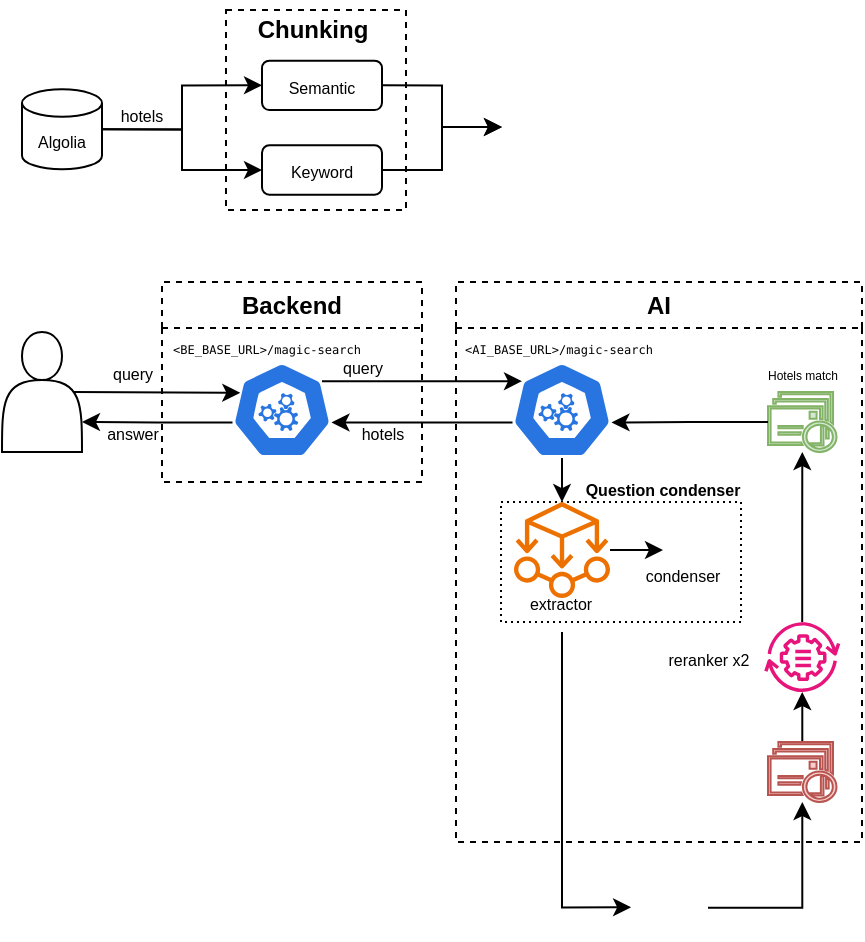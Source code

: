 <mxfile version="26.0.10">
  <diagram name="Page-1" id="5X3dBXRXWdkYPxm0ryFK">
    <mxGraphModel dx="985" dy="468" grid="1" gridSize="10" guides="1" tooltips="1" connect="1" arrows="1" fold="1" page="1" pageScale="1" pageWidth="850" pageHeight="1100" math="0" shadow="0">
      <root>
        <mxCell id="0" />
        <mxCell id="1" parent="0" />
        <mxCell id="H8_XszAOwpfboCvCeZQK-14" value="" style="rounded=0;whiteSpace=wrap;html=1;fillColor=none;dashed=1;" vertex="1" parent="1">
          <mxGeometry x="192" y="244" width="90" height="100" as="geometry" />
        </mxCell>
        <mxCell id="H8_XszAOwpfboCvCeZQK-7" style="edgeStyle=orthogonalEdgeStyle;rounded=0;orthogonalLoop=1;jettySize=auto;html=1;exitX=1;exitY=0.5;exitDx=0;exitDy=0;exitPerimeter=0;entryX=0;entryY=0.5;entryDx=0;entryDy=0;" edge="1" parent="1" source="H8_XszAOwpfboCvCeZQK-1" target="H8_XszAOwpfboCvCeZQK-5">
          <mxGeometry relative="1" as="geometry" />
        </mxCell>
        <mxCell id="H8_XszAOwpfboCvCeZQK-8" style="edgeStyle=orthogonalEdgeStyle;rounded=0;orthogonalLoop=1;jettySize=auto;html=1;exitX=1;exitY=0.5;exitDx=0;exitDy=0;exitPerimeter=0;entryX=0;entryY=0.5;entryDx=0;entryDy=0;" edge="1" parent="1" source="H8_XszAOwpfboCvCeZQK-1" target="H8_XszAOwpfboCvCeZQK-6">
          <mxGeometry relative="1" as="geometry" />
        </mxCell>
        <mxCell id="H8_XszAOwpfboCvCeZQK-1" value="&lt;font style=&quot;font-size: 8px;&quot;&gt;Algolia&lt;/font&gt;" style="shape=cylinder3;whiteSpace=wrap;html=1;boundedLbl=1;backgroundOutline=1;size=6.842;" vertex="1" parent="1">
          <mxGeometry x="90" y="283.66" width="40" height="40" as="geometry" />
        </mxCell>
        <mxCell id="H8_XszAOwpfboCvCeZQK-12" style="edgeStyle=orthogonalEdgeStyle;rounded=0;orthogonalLoop=1;jettySize=auto;html=1;exitX=1;exitY=0.5;exitDx=0;exitDy=0;entryX=0;entryY=0.5;entryDx=0;entryDy=0;" edge="1" parent="1" source="H8_XszAOwpfboCvCeZQK-5" target="H8_XszAOwpfboCvCeZQK-13">
          <mxGeometry relative="1" as="geometry">
            <mxPoint x="320" y="302.657" as="targetPoint" />
          </mxGeometry>
        </mxCell>
        <mxCell id="H8_XszAOwpfboCvCeZQK-5" value="&lt;font style=&quot;font-size: 8px;&quot;&gt;Semantic&lt;/font&gt;" style="rounded=1;whiteSpace=wrap;html=1;" vertex="1" parent="1">
          <mxGeometry x="210" y="269.32" width="60" height="24.68" as="geometry" />
        </mxCell>
        <mxCell id="H8_XszAOwpfboCvCeZQK-11" style="edgeStyle=orthogonalEdgeStyle;rounded=0;orthogonalLoop=1;jettySize=auto;html=1;exitX=1;exitY=0.5;exitDx=0;exitDy=0;entryX=0;entryY=0.5;entryDx=0;entryDy=0;" edge="1" parent="1" source="H8_XszAOwpfboCvCeZQK-6" target="H8_XszAOwpfboCvCeZQK-13">
          <mxGeometry relative="1" as="geometry">
            <mxPoint x="320" y="302.657" as="targetPoint" />
          </mxGeometry>
        </mxCell>
        <mxCell id="H8_XszAOwpfboCvCeZQK-6" value="&lt;font style=&quot;font-size: 8px;&quot;&gt;Keyword&lt;/font&gt;" style="rounded=1;whiteSpace=wrap;html=1;" vertex="1" parent="1">
          <mxGeometry x="210" y="311.66" width="60" height="24.68" as="geometry" />
        </mxCell>
        <mxCell id="H8_XszAOwpfboCvCeZQK-13" value="" style="shape=image;verticalLabelPosition=bottom;labelBackgroundColor=default;verticalAlign=top;aspect=fixed;imageAspect=0;image=https://raw.githubusercontent.com/deepset-ai/haystack-integrations/main/logos/weaviate.png;" vertex="1" parent="1">
          <mxGeometry x="330" y="286.66" width="35" height="31.75" as="geometry" />
        </mxCell>
        <mxCell id="H8_XszAOwpfboCvCeZQK-15" value="&lt;b&gt;Chunking&lt;/b&gt;" style="text;html=1;align=center;verticalAlign=middle;resizable=0;points=[];autosize=1;strokeColor=none;fillColor=none;" vertex="1" parent="1">
          <mxGeometry x="195" y="239.32" width="80" height="30" as="geometry" />
        </mxCell>
        <mxCell id="H8_XszAOwpfboCvCeZQK-16" value="&lt;font style=&quot;font-size: 8px;&quot;&gt;hotels&lt;/font&gt;" style="text;html=1;align=center;verticalAlign=middle;whiteSpace=wrap;rounded=0;" vertex="1" parent="1">
          <mxGeometry x="120" y="280.66" width="60" height="30" as="geometry" />
        </mxCell>
        <mxCell id="H8_XszAOwpfboCvCeZQK-17" value="" style="shape=actor;whiteSpace=wrap;html=1;" vertex="1" parent="1">
          <mxGeometry x="80" y="405" width="40" height="60" as="geometry" />
        </mxCell>
        <mxCell id="H8_XszAOwpfboCvCeZQK-18" value="Backend" style="swimlane;whiteSpace=wrap;html=1;dashed=1;" vertex="1" parent="1">
          <mxGeometry x="160" y="380" width="130" height="100" as="geometry" />
        </mxCell>
        <mxCell id="H8_XszAOwpfboCvCeZQK-19" value="" style="aspect=fixed;sketch=0;html=1;dashed=0;whitespace=wrap;verticalLabelPosition=bottom;verticalAlign=top;fillColor=#2875E2;strokeColor=#ffffff;points=[[0.005,0.63,0],[0.1,0.2,0],[0.9,0.2,0],[0.5,0,0],[0.995,0.63,0],[0.72,0.99,0],[0.5,1,0],[0.28,0.99,0]];shape=mxgraph.kubernetes.icon2;prIcon=api" vertex="1" parent="H8_XszAOwpfboCvCeZQK-18">
          <mxGeometry x="35" y="40" width="50" height="48" as="geometry" />
        </mxCell>
        <mxCell id="H8_XszAOwpfboCvCeZQK-20" value="&lt;pre&gt;&lt;font style=&quot;font-size: 6px;&quot;&gt;&amp;lt;BE_BASE_URL&amp;gt;/magic-search&lt;/font&gt;&lt;/pre&gt;" style="text;html=1;align=center;verticalAlign=middle;resizable=0;points=[];autosize=1;strokeColor=none;fillColor=none;" vertex="1" parent="H8_XszAOwpfboCvCeZQK-18">
          <mxGeometry x="-8" y="7" width="120" height="50" as="geometry" />
        </mxCell>
        <mxCell id="H8_XszAOwpfboCvCeZQK-24" value="&lt;font style=&quot;font-size: 8px;&quot;&gt;query&lt;/font&gt;" style="text;html=1;align=center;verticalAlign=middle;resizable=0;points=[];autosize=1;strokeColor=none;fillColor=none;" vertex="1" parent="H8_XszAOwpfboCvCeZQK-18">
          <mxGeometry x="80" y="27" width="40" height="30" as="geometry" />
        </mxCell>
        <mxCell id="H8_XszAOwpfboCvCeZQK-26" value="&lt;font style=&quot;font-size: 8px;&quot;&gt;hotels&lt;/font&gt;" style="text;html=1;align=center;verticalAlign=middle;resizable=0;points=[];autosize=1;strokeColor=none;fillColor=none;" vertex="1" parent="H8_XszAOwpfboCvCeZQK-18">
          <mxGeometry x="90" y="60" width="40" height="30" as="geometry" />
        </mxCell>
        <mxCell id="H8_XszAOwpfboCvCeZQK-27" value="&lt;font style=&quot;font-size: 8px;&quot;&gt;query&lt;/font&gt;" style="text;html=1;align=center;verticalAlign=middle;resizable=0;points=[];autosize=1;strokeColor=none;fillColor=none;" vertex="1" parent="1">
          <mxGeometry x="125" y="410" width="40" height="30" as="geometry" />
        </mxCell>
        <mxCell id="H8_XszAOwpfboCvCeZQK-28" value="AI" style="swimlane;whiteSpace=wrap;html=1;strokeColor=default;dashed=1;" vertex="1" parent="1">
          <mxGeometry x="307" y="380" width="203" height="280" as="geometry" />
        </mxCell>
        <mxCell id="H8_XszAOwpfboCvCeZQK-29" value="" style="rounded=0;whiteSpace=wrap;html=1;fillColor=none;dashed=1;dashPattern=1 2;" vertex="1" parent="H8_XszAOwpfboCvCeZQK-28">
          <mxGeometry x="22.5" y="110" width="120" height="60" as="geometry" />
        </mxCell>
        <mxCell id="H8_XszAOwpfboCvCeZQK-30" style="edgeStyle=orthogonalEdgeStyle;rounded=0;orthogonalLoop=1;jettySize=auto;html=1;exitX=0.5;exitY=1;exitDx=0;exitDy=0;exitPerimeter=0;" edge="1" parent="H8_XszAOwpfboCvCeZQK-28" source="H8_XszAOwpfboCvCeZQK-31" target="H8_XszAOwpfboCvCeZQK-34">
          <mxGeometry relative="1" as="geometry" />
        </mxCell>
        <mxCell id="H8_XszAOwpfboCvCeZQK-31" value="" style="aspect=fixed;sketch=0;html=1;dashed=0;whitespace=wrap;verticalLabelPosition=bottom;verticalAlign=top;fillColor=#2875E2;strokeColor=#ffffff;points=[[0.005,0.63,0],[0.1,0.2,0],[0.9,0.2,0],[0.5,0,0],[0.995,0.63,0],[0.72,0.99,0],[0.5,1,0],[0.28,0.99,0]];shape=mxgraph.kubernetes.icon2;prIcon=api" vertex="1" parent="H8_XszAOwpfboCvCeZQK-28">
          <mxGeometry x="28" y="40" width="50" height="48" as="geometry" />
        </mxCell>
        <mxCell id="H8_XszAOwpfboCvCeZQK-32" value="&lt;pre&gt;&lt;font style=&quot;font-size: 6px;&quot;&gt;&amp;lt;AI_BASE_URL&amp;gt;/magic-search&lt;/font&gt;&lt;/pre&gt;" style="text;html=1;align=center;verticalAlign=middle;resizable=0;points=[];autosize=1;strokeColor=none;fillColor=none;" vertex="1" parent="H8_XszAOwpfboCvCeZQK-28">
          <mxGeometry x="-9" y="7" width="120" height="50" as="geometry" />
        </mxCell>
        <mxCell id="H8_XszAOwpfboCvCeZQK-33" style="edgeStyle=orthogonalEdgeStyle;rounded=0;orthogonalLoop=1;jettySize=auto;html=1;entryX=0;entryY=0.5;entryDx=0;entryDy=0;" edge="1" parent="H8_XszAOwpfboCvCeZQK-28" source="H8_XszAOwpfboCvCeZQK-34" target="H8_XszAOwpfboCvCeZQK-41">
          <mxGeometry relative="1" as="geometry" />
        </mxCell>
        <mxCell id="H8_XszAOwpfboCvCeZQK-34" value="" style="sketch=0;outlineConnect=0;fontColor=#232F3E;gradientColor=none;fillColor=#ED7100;strokeColor=none;dashed=0;verticalLabelPosition=bottom;verticalAlign=top;align=center;html=1;fontSize=12;fontStyle=0;aspect=fixed;pointerEvents=1;shape=mxgraph.aws4.ec2_aws_microservice_extractor_for_net;rotation=0;" vertex="1" parent="H8_XszAOwpfboCvCeZQK-28">
          <mxGeometry x="29" y="110" width="48" height="48" as="geometry" />
        </mxCell>
        <mxCell id="H8_XszAOwpfboCvCeZQK-35" value="&lt;font style=&quot;font-size: 8px;&quot;&gt;extractor&lt;/font&gt;" style="text;html=1;align=center;verticalAlign=middle;resizable=0;points=[];autosize=1;strokeColor=none;fillColor=none;" vertex="1" parent="H8_XszAOwpfboCvCeZQK-28">
          <mxGeometry x="27" y="145" width="50" height="30" as="geometry" />
        </mxCell>
        <mxCell id="H8_XszAOwpfboCvCeZQK-41" value="" style="shape=image;html=1;verticalAlign=top;verticalLabelPosition=bottom;labelBackgroundColor=#ffffff;imageAspect=0;aspect=fixed;image=https://cdn4.iconfinder.com/data/icons/aiga-symbol-signs/444/aiga_information-128.png" vertex="1" parent="H8_XszAOwpfboCvCeZQK-28">
          <mxGeometry x="103.5" y="125" width="18" height="18" as="geometry" />
        </mxCell>
        <mxCell id="H8_XszAOwpfboCvCeZQK-42" value="&lt;font style=&quot;font-size: 8px;&quot;&gt;condenser&lt;/font&gt;" style="text;html=1;align=center;verticalAlign=middle;resizable=0;points=[];autosize=1;strokeColor=none;fillColor=none;" vertex="1" parent="H8_XszAOwpfboCvCeZQK-28">
          <mxGeometry x="82.5" y="131" width="60" height="30" as="geometry" />
        </mxCell>
        <mxCell id="H8_XszAOwpfboCvCeZQK-43" value="" style="sketch=0;pointerEvents=1;shadow=0;dashed=0;html=1;strokeColor=#82b366;fillColor=#d5e8d4;labelPosition=center;verticalLabelPosition=bottom;verticalAlign=top;outlineConnect=0;align=center;shape=mxgraph.office.communications.queue_viewer;" vertex="1" parent="H8_XszAOwpfboCvCeZQK-28">
          <mxGeometry x="156" y="55" width="34.25" height="30" as="geometry" />
        </mxCell>
        <mxCell id="H8_XszAOwpfboCvCeZQK-44" style="edgeStyle=orthogonalEdgeStyle;rounded=0;orthogonalLoop=1;jettySize=auto;html=1;entryX=0.995;entryY=0.63;entryDx=0;entryDy=0;entryPerimeter=0;" edge="1" parent="H8_XszAOwpfboCvCeZQK-28" source="H8_XszAOwpfboCvCeZQK-43" target="H8_XszAOwpfboCvCeZQK-31">
          <mxGeometry relative="1" as="geometry" />
        </mxCell>
        <mxCell id="H8_XszAOwpfboCvCeZQK-48" value="&lt;font style=&quot;font-size: 6px;&quot;&gt;Hotels match&lt;/font&gt;" style="text;html=1;align=center;verticalAlign=middle;resizable=0;points=[];autosize=1;strokeColor=none;fillColor=none;" vertex="1" parent="H8_XszAOwpfboCvCeZQK-28">
          <mxGeometry x="143.12" y="30" width="60" height="30" as="geometry" />
        </mxCell>
        <mxCell id="H8_XszAOwpfboCvCeZQK-66" style="edgeStyle=orthogonalEdgeStyle;rounded=0;orthogonalLoop=1;jettySize=auto;html=1;" edge="1" parent="H8_XszAOwpfboCvCeZQK-28" source="H8_XszAOwpfboCvCeZQK-63" target="H8_XszAOwpfboCvCeZQK-65">
          <mxGeometry relative="1" as="geometry" />
        </mxCell>
        <mxCell id="H8_XszAOwpfboCvCeZQK-63" value="" style="sketch=0;pointerEvents=1;shadow=0;dashed=0;html=1;strokeColor=#b85450;fillColor=#f8cecc;labelPosition=center;verticalLabelPosition=bottom;verticalAlign=top;outlineConnect=0;align=center;shape=mxgraph.office.communications.queue_viewer;" vertex="1" parent="H8_XszAOwpfboCvCeZQK-28">
          <mxGeometry x="155.99" y="230" width="34.25" height="30" as="geometry" />
        </mxCell>
        <mxCell id="H8_XszAOwpfboCvCeZQK-67" style="edgeStyle=orthogonalEdgeStyle;rounded=0;orthogonalLoop=1;jettySize=auto;html=1;" edge="1" parent="H8_XszAOwpfboCvCeZQK-28" source="H8_XszAOwpfboCvCeZQK-65" target="H8_XszAOwpfboCvCeZQK-43">
          <mxGeometry relative="1" as="geometry" />
        </mxCell>
        <mxCell id="H8_XszAOwpfboCvCeZQK-65" value="" style="sketch=0;outlineConnect=0;fontColor=#232F3E;gradientColor=none;fillColor=#E7157B;strokeColor=none;dashed=0;verticalLabelPosition=bottom;verticalAlign=top;align=center;html=1;fontSize=12;fontStyle=0;aspect=fixed;pointerEvents=1;shape=mxgraph.aws4.systems_manager_change_manager;" vertex="1" parent="H8_XszAOwpfboCvCeZQK-28">
          <mxGeometry x="154.13" y="170" width="38" height="35.08" as="geometry" />
        </mxCell>
        <mxCell id="H8_XszAOwpfboCvCeZQK-68" value="&lt;font style=&quot;font-size: 8px;&quot;&gt;reranker x2&lt;/font&gt;" style="text;html=1;align=center;verticalAlign=middle;resizable=0;points=[];autosize=1;strokeColor=none;fillColor=none;" vertex="1" parent="H8_XszAOwpfboCvCeZQK-28">
          <mxGeometry x="96" y="172.54" width="60" height="30" as="geometry" />
        </mxCell>
        <mxCell id="H8_XszAOwpfboCvCeZQK-49" value="" style="endArrow=classic;html=1;rounded=0;exitX=0.9;exitY=0.2;exitDx=0;exitDy=0;exitPerimeter=0;entryX=0.1;entryY=0.2;entryDx=0;entryDy=0;entryPerimeter=0;" edge="1" parent="1" source="H8_XszAOwpfboCvCeZQK-19" target="H8_XszAOwpfboCvCeZQK-31">
          <mxGeometry width="50" height="50" relative="1" as="geometry">
            <mxPoint x="400" y="500" as="sourcePoint" />
            <mxPoint x="450" y="450" as="targetPoint" />
          </mxGeometry>
        </mxCell>
        <mxCell id="H8_XszAOwpfboCvCeZQK-54" value="" style="endArrow=classic;html=1;rounded=0;exitX=0.9;exitY=0.5;exitDx=0;exitDy=0;exitPerimeter=0;entryX=0.083;entryY=0.321;entryDx=0;entryDy=0;entryPerimeter=0;" edge="1" parent="1" source="H8_XszAOwpfboCvCeZQK-17" target="H8_XszAOwpfboCvCeZQK-19">
          <mxGeometry width="50" height="50" relative="1" as="geometry">
            <mxPoint x="260" y="570" as="sourcePoint" />
            <mxPoint x="310" y="520" as="targetPoint" />
          </mxGeometry>
        </mxCell>
        <mxCell id="H8_XszAOwpfboCvCeZQK-55" style="edgeStyle=orthogonalEdgeStyle;rounded=0;orthogonalLoop=1;jettySize=auto;html=1;exitX=0.005;exitY=0.63;exitDx=0;exitDy=0;exitPerimeter=0;entryX=1;entryY=0.75;entryDx=0;entryDy=0;" edge="1" parent="1" source="H8_XszAOwpfboCvCeZQK-19" target="H8_XszAOwpfboCvCeZQK-17">
          <mxGeometry relative="1" as="geometry" />
        </mxCell>
        <mxCell id="H8_XszAOwpfboCvCeZQK-56" value="&lt;font style=&quot;font-size: 8px;&quot;&gt;answer&lt;/font&gt;" style="text;html=1;align=center;verticalAlign=middle;resizable=0;points=[];autosize=1;strokeColor=none;fillColor=none;" vertex="1" parent="1">
          <mxGeometry x="120" y="440" width="50" height="30" as="geometry" />
        </mxCell>
        <mxCell id="H8_XszAOwpfboCvCeZQK-57" style="edgeStyle=orthogonalEdgeStyle;rounded=0;orthogonalLoop=1;jettySize=auto;html=1;exitX=0.005;exitY=0.63;exitDx=0;exitDy=0;exitPerimeter=0;entryX=0.995;entryY=0.63;entryDx=0;entryDy=0;entryPerimeter=0;" edge="1" parent="1" source="H8_XszAOwpfboCvCeZQK-31" target="H8_XszAOwpfboCvCeZQK-19">
          <mxGeometry relative="1" as="geometry" />
        </mxCell>
        <mxCell id="H8_XszAOwpfboCvCeZQK-61" value="&lt;font style=&quot;font-size: 8px;&quot;&gt;&lt;b&gt;Question condenser&lt;/b&gt;&lt;/font&gt;" style="text;html=1;align=center;verticalAlign=middle;resizable=0;points=[];autosize=1;strokeColor=none;fillColor=none;" vertex="1" parent="1">
          <mxGeometry x="360" y="468" width="100" height="30" as="geometry" />
        </mxCell>
        <mxCell id="H8_XszAOwpfboCvCeZQK-62" style="edgeStyle=orthogonalEdgeStyle;rounded=0;orthogonalLoop=1;jettySize=auto;html=1;entryX=0;entryY=0.5;entryDx=0;entryDy=0;" edge="1" parent="1" source="H8_XszAOwpfboCvCeZQK-35">
          <mxGeometry relative="1" as="geometry">
            <mxPoint x="394.54" y="692.66" as="targetPoint" />
            <Array as="points">
              <mxPoint x="360" y="693" />
            </Array>
          </mxGeometry>
        </mxCell>
        <mxCell id="H8_XszAOwpfboCvCeZQK-70" style="edgeStyle=orthogonalEdgeStyle;rounded=0;orthogonalLoop=1;jettySize=auto;html=1;" edge="1" parent="1" source="H8_XszAOwpfboCvCeZQK-69" target="H8_XszAOwpfboCvCeZQK-63">
          <mxGeometry relative="1" as="geometry" />
        </mxCell>
        <mxCell id="H8_XszAOwpfboCvCeZQK-69" value="" style="shape=image;verticalLabelPosition=bottom;labelBackgroundColor=default;verticalAlign=top;aspect=fixed;imageAspect=0;image=https://raw.githubusercontent.com/deepset-ai/haystack-integrations/main/logos/weaviate.png;" vertex="1" parent="1">
          <mxGeometry x="398" y="677" width="35" height="31.75" as="geometry" />
        </mxCell>
      </root>
    </mxGraphModel>
  </diagram>
</mxfile>
